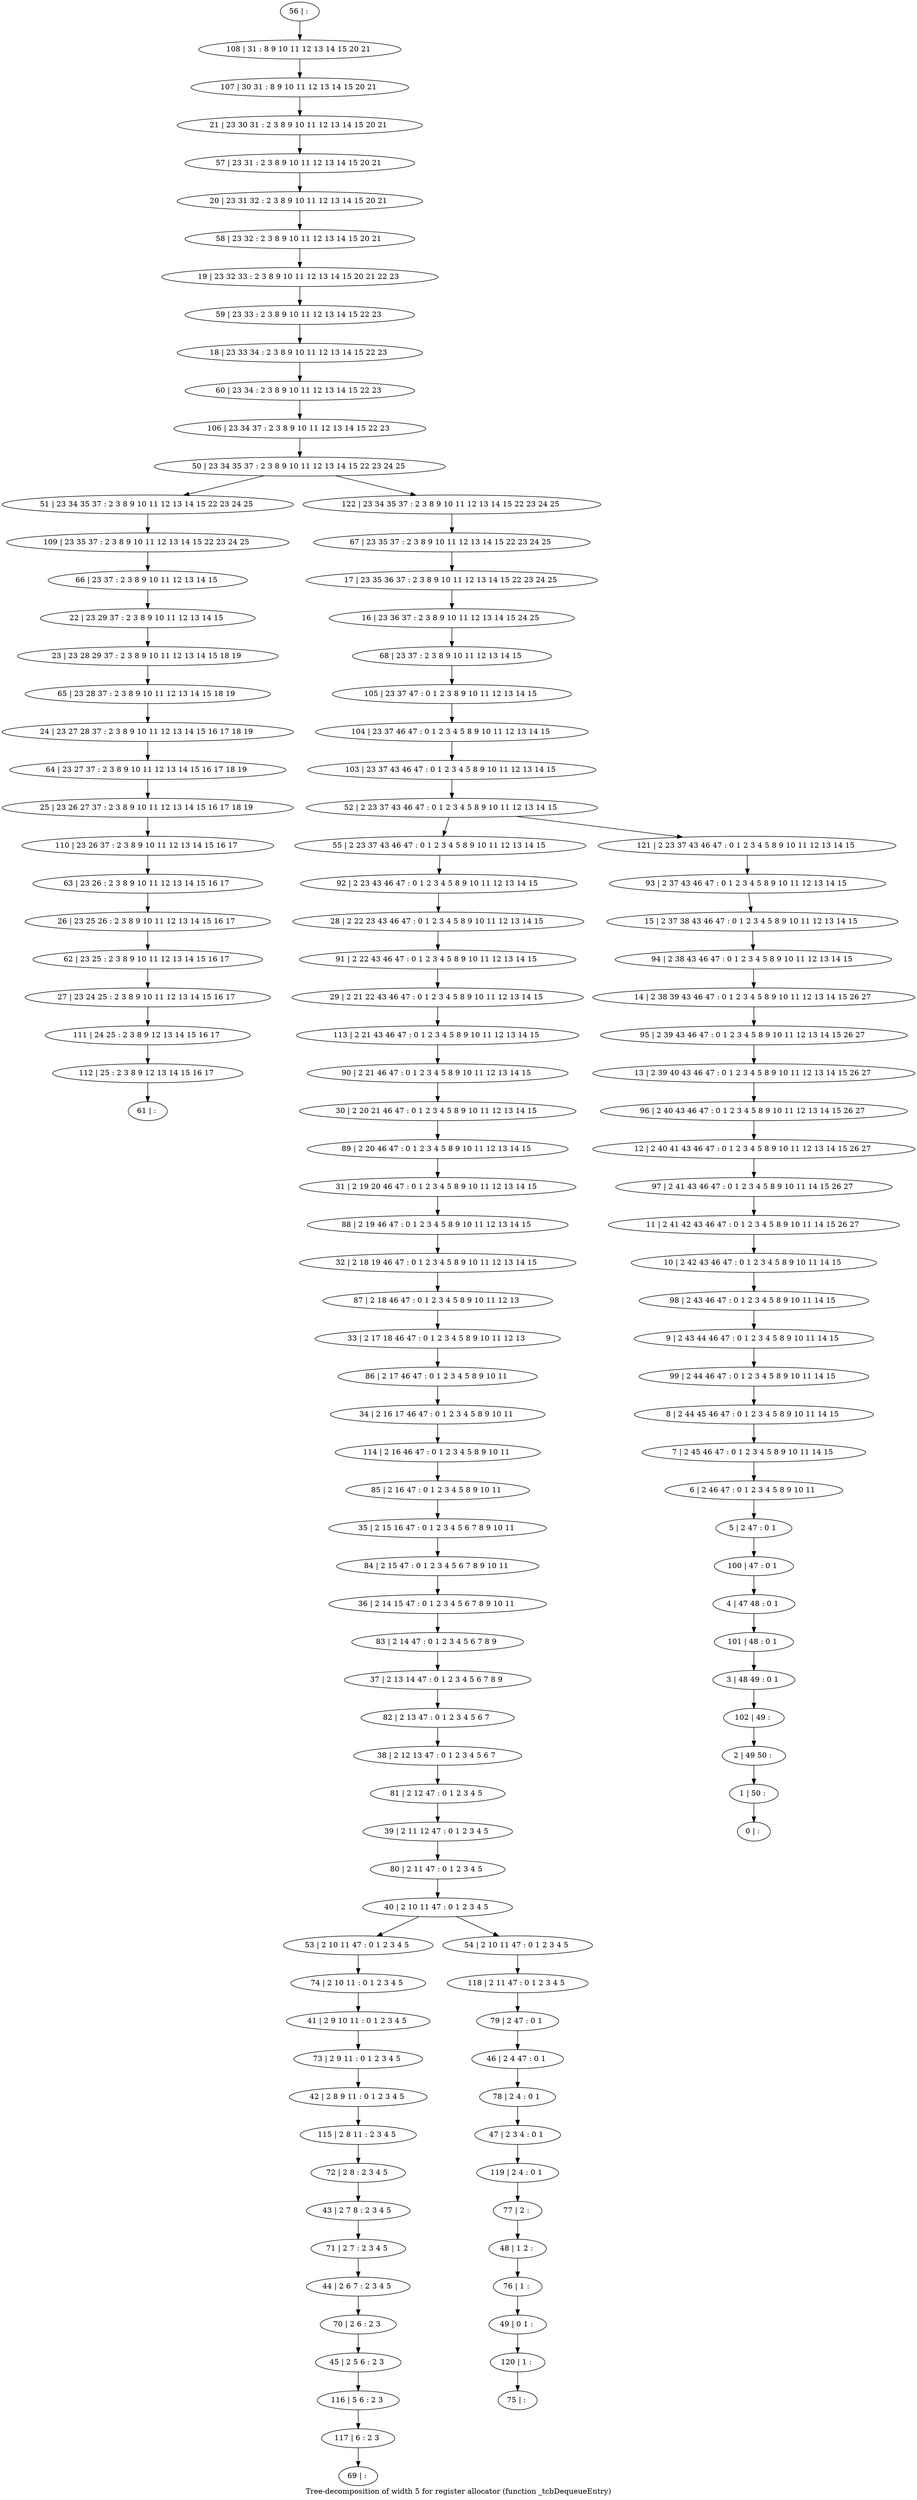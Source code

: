 digraph G {
graph [label="Tree-decomposition of width 5 for register allocator (function _tcbDequeueEntry)"]
0[label="0 | : "];
1[label="1 | 50 : "];
2[label="2 | 49 50 : "];
3[label="3 | 48 49 : 0 1 "];
4[label="4 | 47 48 : 0 1 "];
5[label="5 | 2 47 : 0 1 "];
6[label="6 | 2 46 47 : 0 1 2 3 4 5 8 9 10 11 "];
7[label="7 | 2 45 46 47 : 0 1 2 3 4 5 8 9 10 11 14 15 "];
8[label="8 | 2 44 45 46 47 : 0 1 2 3 4 5 8 9 10 11 14 15 "];
9[label="9 | 2 43 44 46 47 : 0 1 2 3 4 5 8 9 10 11 14 15 "];
10[label="10 | 2 42 43 46 47 : 0 1 2 3 4 5 8 9 10 11 14 15 "];
11[label="11 | 2 41 42 43 46 47 : 0 1 2 3 4 5 8 9 10 11 14 15 26 27 "];
12[label="12 | 2 40 41 43 46 47 : 0 1 2 3 4 5 8 9 10 11 12 13 14 15 26 27 "];
13[label="13 | 2 39 40 43 46 47 : 0 1 2 3 4 5 8 9 10 11 12 13 14 15 26 27 "];
14[label="14 | 2 38 39 43 46 47 : 0 1 2 3 4 5 8 9 10 11 12 13 14 15 26 27 "];
15[label="15 | 2 37 38 43 46 47 : 0 1 2 3 4 5 8 9 10 11 12 13 14 15 "];
16[label="16 | 23 36 37 : 2 3 8 9 10 11 12 13 14 15 24 25 "];
17[label="17 | 23 35 36 37 : 2 3 8 9 10 11 12 13 14 15 22 23 24 25 "];
18[label="18 | 23 33 34 : 2 3 8 9 10 11 12 13 14 15 22 23 "];
19[label="19 | 23 32 33 : 2 3 8 9 10 11 12 13 14 15 20 21 22 23 "];
20[label="20 | 23 31 32 : 2 3 8 9 10 11 12 13 14 15 20 21 "];
21[label="21 | 23 30 31 : 2 3 8 9 10 11 12 13 14 15 20 21 "];
22[label="22 | 23 29 37 : 2 3 8 9 10 11 12 13 14 15 "];
23[label="23 | 23 28 29 37 : 2 3 8 9 10 11 12 13 14 15 18 19 "];
24[label="24 | 23 27 28 37 : 2 3 8 9 10 11 12 13 14 15 16 17 18 19 "];
25[label="25 | 23 26 27 37 : 2 3 8 9 10 11 12 13 14 15 16 17 18 19 "];
26[label="26 | 23 25 26 : 2 3 8 9 10 11 12 13 14 15 16 17 "];
27[label="27 | 23 24 25 : 2 3 8 9 10 11 12 13 14 15 16 17 "];
28[label="28 | 2 22 23 43 46 47 : 0 1 2 3 4 5 8 9 10 11 12 13 14 15 "];
29[label="29 | 2 21 22 43 46 47 : 0 1 2 3 4 5 8 9 10 11 12 13 14 15 "];
30[label="30 | 2 20 21 46 47 : 0 1 2 3 4 5 8 9 10 11 12 13 14 15 "];
31[label="31 | 2 19 20 46 47 : 0 1 2 3 4 5 8 9 10 11 12 13 14 15 "];
32[label="32 | 2 18 19 46 47 : 0 1 2 3 4 5 8 9 10 11 12 13 14 15 "];
33[label="33 | 2 17 18 46 47 : 0 1 2 3 4 5 8 9 10 11 12 13 "];
34[label="34 | 2 16 17 46 47 : 0 1 2 3 4 5 8 9 10 11 "];
35[label="35 | 2 15 16 47 : 0 1 2 3 4 5 6 7 8 9 10 11 "];
36[label="36 | 2 14 15 47 : 0 1 2 3 4 5 6 7 8 9 10 11 "];
37[label="37 | 2 13 14 47 : 0 1 2 3 4 5 6 7 8 9 "];
38[label="38 | 2 12 13 47 : 0 1 2 3 4 5 6 7 "];
39[label="39 | 2 11 12 47 : 0 1 2 3 4 5 "];
40[label="40 | 2 10 11 47 : 0 1 2 3 4 5 "];
41[label="41 | 2 9 10 11 : 0 1 2 3 4 5 "];
42[label="42 | 2 8 9 11 : 0 1 2 3 4 5 "];
43[label="43 | 2 7 8 : 2 3 4 5 "];
44[label="44 | 2 6 7 : 2 3 4 5 "];
45[label="45 | 2 5 6 : 2 3 "];
46[label="46 | 2 4 47 : 0 1 "];
47[label="47 | 2 3 4 : 0 1 "];
48[label="48 | 1 2 : "];
49[label="49 | 0 1 : "];
50[label="50 | 23 34 35 37 : 2 3 8 9 10 11 12 13 14 15 22 23 24 25 "];
51[label="51 | 23 34 35 37 : 2 3 8 9 10 11 12 13 14 15 22 23 24 25 "];
52[label="52 | 2 23 37 43 46 47 : 0 1 2 3 4 5 8 9 10 11 12 13 14 15 "];
53[label="53 | 2 10 11 47 : 0 1 2 3 4 5 "];
54[label="54 | 2 10 11 47 : 0 1 2 3 4 5 "];
55[label="55 | 2 23 37 43 46 47 : 0 1 2 3 4 5 8 9 10 11 12 13 14 15 "];
56[label="56 | : "];
57[label="57 | 23 31 : 2 3 8 9 10 11 12 13 14 15 20 21 "];
58[label="58 | 23 32 : 2 3 8 9 10 11 12 13 14 15 20 21 "];
59[label="59 | 23 33 : 2 3 8 9 10 11 12 13 14 15 22 23 "];
60[label="60 | 23 34 : 2 3 8 9 10 11 12 13 14 15 22 23 "];
61[label="61 | : "];
62[label="62 | 23 25 : 2 3 8 9 10 11 12 13 14 15 16 17 "];
63[label="63 | 23 26 : 2 3 8 9 10 11 12 13 14 15 16 17 "];
64[label="64 | 23 27 37 : 2 3 8 9 10 11 12 13 14 15 16 17 18 19 "];
65[label="65 | 23 28 37 : 2 3 8 9 10 11 12 13 14 15 18 19 "];
66[label="66 | 23 37 : 2 3 8 9 10 11 12 13 14 15 "];
67[label="67 | 23 35 37 : 2 3 8 9 10 11 12 13 14 15 22 23 24 25 "];
68[label="68 | 23 37 : 2 3 8 9 10 11 12 13 14 15 "];
69[label="69 | : "];
70[label="70 | 2 6 : 2 3 "];
71[label="71 | 2 7 : 2 3 4 5 "];
72[label="72 | 2 8 : 2 3 4 5 "];
73[label="73 | 2 9 11 : 0 1 2 3 4 5 "];
74[label="74 | 2 10 11 : 0 1 2 3 4 5 "];
75[label="75 | : "];
76[label="76 | 1 : "];
77[label="77 | 2 : "];
78[label="78 | 2 4 : 0 1 "];
79[label="79 | 2 47 : 0 1 "];
80[label="80 | 2 11 47 : 0 1 2 3 4 5 "];
81[label="81 | 2 12 47 : 0 1 2 3 4 5 "];
82[label="82 | 2 13 47 : 0 1 2 3 4 5 6 7 "];
83[label="83 | 2 14 47 : 0 1 2 3 4 5 6 7 8 9 "];
84[label="84 | 2 15 47 : 0 1 2 3 4 5 6 7 8 9 10 11 "];
85[label="85 | 2 16 47 : 0 1 2 3 4 5 8 9 10 11 "];
86[label="86 | 2 17 46 47 : 0 1 2 3 4 5 8 9 10 11 "];
87[label="87 | 2 18 46 47 : 0 1 2 3 4 5 8 9 10 11 12 13 "];
88[label="88 | 2 19 46 47 : 0 1 2 3 4 5 8 9 10 11 12 13 14 15 "];
89[label="89 | 2 20 46 47 : 0 1 2 3 4 5 8 9 10 11 12 13 14 15 "];
90[label="90 | 2 21 46 47 : 0 1 2 3 4 5 8 9 10 11 12 13 14 15 "];
91[label="91 | 2 22 43 46 47 : 0 1 2 3 4 5 8 9 10 11 12 13 14 15 "];
92[label="92 | 2 23 43 46 47 : 0 1 2 3 4 5 8 9 10 11 12 13 14 15 "];
93[label="93 | 2 37 43 46 47 : 0 1 2 3 4 5 8 9 10 11 12 13 14 15 "];
94[label="94 | 2 38 43 46 47 : 0 1 2 3 4 5 8 9 10 11 12 13 14 15 "];
95[label="95 | 2 39 43 46 47 : 0 1 2 3 4 5 8 9 10 11 12 13 14 15 26 27 "];
96[label="96 | 2 40 43 46 47 : 0 1 2 3 4 5 8 9 10 11 12 13 14 15 26 27 "];
97[label="97 | 2 41 43 46 47 : 0 1 2 3 4 5 8 9 10 11 14 15 26 27 "];
98[label="98 | 2 43 46 47 : 0 1 2 3 4 5 8 9 10 11 14 15 "];
99[label="99 | 2 44 46 47 : 0 1 2 3 4 5 8 9 10 11 14 15 "];
100[label="100 | 47 : 0 1 "];
101[label="101 | 48 : 0 1 "];
102[label="102 | 49 : "];
103[label="103 | 23 37 43 46 47 : 0 1 2 3 4 5 8 9 10 11 12 13 14 15 "];
104[label="104 | 23 37 46 47 : 0 1 2 3 4 5 8 9 10 11 12 13 14 15 "];
105[label="105 | 23 37 47 : 0 1 2 3 8 9 10 11 12 13 14 15 "];
106[label="106 | 23 34 37 : 2 3 8 9 10 11 12 13 14 15 22 23 "];
107[label="107 | 30 31 : 8 9 10 11 12 13 14 15 20 21 "];
108[label="108 | 31 : 8 9 10 11 12 13 14 15 20 21 "];
109[label="109 | 23 35 37 : 2 3 8 9 10 11 12 13 14 15 22 23 24 25 "];
110[label="110 | 23 26 37 : 2 3 8 9 10 11 12 13 14 15 16 17 "];
111[label="111 | 24 25 : 2 3 8 9 12 13 14 15 16 17 "];
112[label="112 | 25 : 2 3 8 9 12 13 14 15 16 17 "];
113[label="113 | 2 21 43 46 47 : 0 1 2 3 4 5 8 9 10 11 12 13 14 15 "];
114[label="114 | 2 16 46 47 : 0 1 2 3 4 5 8 9 10 11 "];
115[label="115 | 2 8 11 : 2 3 4 5 "];
116[label="116 | 5 6 : 2 3 "];
117[label="117 | 6 : 2 3 "];
118[label="118 | 2 11 47 : 0 1 2 3 4 5 "];
119[label="119 | 2 4 : 0 1 "];
120[label="120 | 1 : "];
121[label="121 | 2 23 37 43 46 47 : 0 1 2 3 4 5 8 9 10 11 12 13 14 15 "];
122[label="122 | 23 34 35 37 : 2 3 8 9 10 11 12 13 14 15 22 23 24 25 "];
22->23 ;
40->53 ;
40->54 ;
62->27 ;
26->62 ;
63->26 ;
64->25 ;
24->64 ;
65->24 ;
23->65 ;
66->22 ;
70->45 ;
44->70 ;
71->44 ;
43->71 ;
72->43 ;
73->42 ;
41->73 ;
74->41 ;
53->74 ;
76->49 ;
48->76 ;
77->48 ;
78->47 ;
46->78 ;
79->46 ;
80->40 ;
39->80 ;
81->39 ;
38->81 ;
82->38 ;
37->82 ;
83->37 ;
36->83 ;
84->36 ;
35->84 ;
85->35 ;
86->34 ;
33->86 ;
87->33 ;
32->87 ;
88->32 ;
31->88 ;
89->31 ;
30->89 ;
90->30 ;
91->29 ;
28->91 ;
92->28 ;
55->92 ;
109->66 ;
51->109 ;
110->63 ;
25->110 ;
27->111 ;
112->61 ;
111->112 ;
113->90 ;
29->113 ;
114->85 ;
34->114 ;
115->72 ;
42->115 ;
45->116 ;
117->69 ;
116->117 ;
118->79 ;
54->118 ;
119->77 ;
47->119 ;
120->75 ;
49->120 ;
56->108 ;
108->107 ;
107->21 ;
21->57 ;
57->20 ;
20->58 ;
58->19 ;
19->59 ;
59->18 ;
18->60 ;
60->106 ;
106->50 ;
67->17 ;
17->16 ;
16->68 ;
68->105 ;
105->104 ;
104->103 ;
103->52 ;
93->15 ;
15->94 ;
94->14 ;
14->95 ;
95->13 ;
13->96 ;
96->12 ;
12->97 ;
97->11 ;
11->10 ;
10->98 ;
98->9 ;
9->99 ;
99->8 ;
8->7 ;
7->6 ;
6->5 ;
5->100 ;
100->4 ;
4->101 ;
101->3 ;
3->102 ;
102->2 ;
2->1 ;
1->0 ;
121->93 ;
122->67 ;
52->55 ;
52->121 ;
50->51 ;
50->122 ;
}
